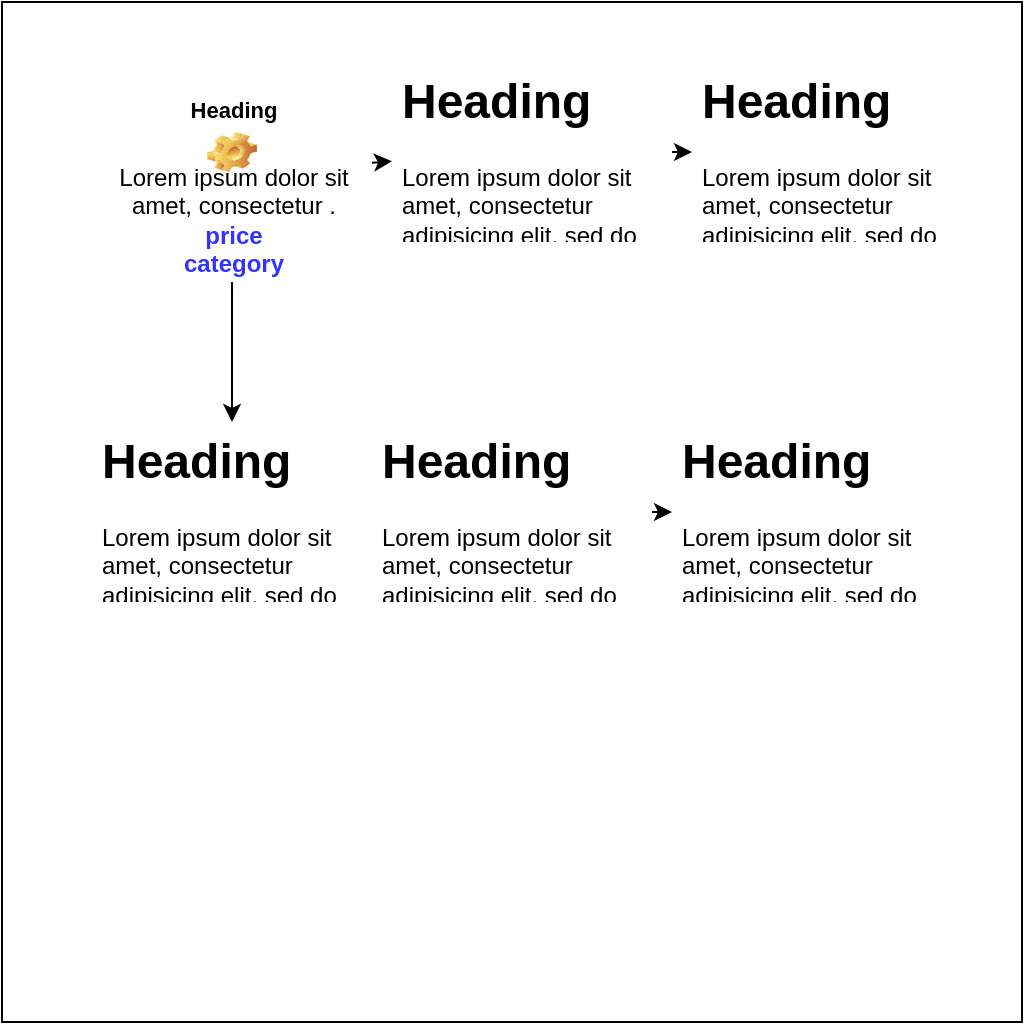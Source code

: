 <mxfile>
    <diagram id="c8qA4YYvw3aSYxI_2mhK" name="Page-1">
        <mxGraphModel dx="626" dy="1474" grid="1" gridSize="10" guides="1" tooltips="1" connect="1" arrows="1" fold="1" page="1" pageScale="1" pageWidth="850" pageHeight="1100" math="0" shadow="0">
            <root>
                <mxCell id="0"/>
                <mxCell id="1" parent="0"/>
                <mxCell id="2" value="" style="whiteSpace=wrap;html=1;aspect=fixed;" parent="1" vertex="1">
                    <mxGeometry x="55" y="-100" width="510" height="510" as="geometry"/>
                </mxCell>
                <mxCell id="8" value="" style="edgeStyle=none;html=1;" parent="1" source="4" target="7" edge="1">
                    <mxGeometry relative="1" as="geometry"/>
                </mxCell>
                <mxCell id="14" value="" style="edgeStyle=none;html=1;" parent="1" source="4" target="13" edge="1">
                    <mxGeometry relative="1" as="geometry"/>
                </mxCell>
                <mxCell id="4" value="&lt;h1 style=&quot;text-align: center;&quot;&gt;&lt;font style=&quot;font-size: 11px;&quot;&gt;Heading&lt;/font&gt;&lt;/h1&gt;&lt;div style=&quot;text-align: center;&quot;&gt;&lt;span style=&quot;background-color: initial;&quot;&gt;Lorem ipsum dolor sit amet, consectetur .&lt;/span&gt;&lt;br&gt;&lt;/div&gt;&lt;div style=&quot;text-align: center;&quot;&gt;&lt;b&gt;&lt;font color=&quot;#3333ff&quot;&gt;price&lt;/font&gt;&lt;/b&gt;&lt;/div&gt;&lt;div style=&quot;text-align: center;&quot;&gt;&lt;b&gt;&lt;font color=&quot;#3333ff&quot;&gt;category&lt;/font&gt;&lt;/b&gt;&lt;/div&gt;" style="text;html=1;strokeColor=none;fillColor=none;spacing=5;spacingTop=-20;whiteSpace=wrap;overflow=hidden;rounded=0;" parent="1" vertex="1">
                    <mxGeometry x="100" y="-70" width="140" height="110" as="geometry"/>
                </mxCell>
                <mxCell id="10" value="" style="edgeStyle=none;html=1;" parent="1" source="7" target="9" edge="1">
                    <mxGeometry relative="1" as="geometry"/>
                </mxCell>
                <mxCell id="7" value="&lt;h1&gt;Heading&lt;/h1&gt;&lt;p&gt;Lorem ipsum dolor sit amet, consectetur adipisicing elit, sed do eiusmod tempor incididunt ut labore et dolore magna aliqua.&lt;/p&gt;" style="text;html=1;strokeColor=none;fillColor=none;spacing=5;spacingTop=-20;whiteSpace=wrap;overflow=hidden;rounded=0;" parent="1" vertex="1">
                    <mxGeometry x="250" y="-70" width="140" height="90" as="geometry"/>
                </mxCell>
                <mxCell id="9" value="&lt;h1&gt;Heading&lt;/h1&gt;&lt;p&gt;Lorem ipsum dolor sit amet, consectetur adipisicing elit, sed do eiusmod tempor incididunt ut labore et dolore magna aliqua.&lt;/p&gt;" style="text;html=1;strokeColor=none;fillColor=none;spacing=5;spacingTop=-20;whiteSpace=wrap;overflow=hidden;rounded=0;" parent="1" vertex="1">
                    <mxGeometry x="400" y="-70" width="140" height="90" as="geometry"/>
                </mxCell>
                <mxCell id="17" value="" style="edgeStyle=none;html=1;" parent="1" source="13" target="16" edge="1">
                    <mxGeometry relative="1" as="geometry"/>
                </mxCell>
                <mxCell id="13" value="&lt;h1&gt;Heading&lt;/h1&gt;&lt;p&gt;Lorem ipsum dolor sit amet, consectetur adipisicing elit, sed do eiusmod tempor incididunt ut labore et dolore magna aliqua.&lt;/p&gt;" style="text;html=1;strokeColor=none;fillColor=none;spacing=5;spacingTop=-20;whiteSpace=wrap;overflow=hidden;rounded=0;" parent="1" vertex="1">
                    <mxGeometry x="100" y="110" width="140" height="90" as="geometry"/>
                </mxCell>
                <mxCell id="19" value="" style="edgeStyle=none;html=1;" parent="1" source="16" target="18" edge="1">
                    <mxGeometry relative="1" as="geometry"/>
                </mxCell>
                <mxCell id="16" value="&lt;h1&gt;Heading&lt;/h1&gt;&lt;p&gt;Lorem ipsum dolor sit amet, consectetur adipisicing elit, sed do eiusmod tempor incididunt ut labore et dolore magna aliqua.&lt;/p&gt;" style="text;html=1;strokeColor=none;fillColor=none;spacing=5;spacingTop=-20;whiteSpace=wrap;overflow=hidden;rounded=0;" parent="1" vertex="1">
                    <mxGeometry x="240" y="110" width="140" height="90" as="geometry"/>
                </mxCell>
                <mxCell id="18" value="&lt;h1&gt;Heading&lt;/h1&gt;&lt;p&gt;Lorem ipsum dolor sit amet, consectetur adipisicing elit, sed do eiusmod tempor incididunt ut labore et dolore magna aliqua.&lt;/p&gt;" style="text;html=1;strokeColor=none;fillColor=none;spacing=5;spacingTop=-20;whiteSpace=wrap;overflow=hidden;rounded=0;" parent="1" vertex="1">
                    <mxGeometry x="390" y="110" width="140" height="90" as="geometry"/>
                </mxCell>
                <mxCell id="20" value="" style="shape=image;html=1;verticalLabelPosition=bottom;verticalAlign=top;imageAspect=0;image=img/clipart/Gear_128x128.png;fontSize=11;" vertex="1" parent="1">
                    <mxGeometry x="157.5" y="-35" width="25" height="20" as="geometry"/>
                </mxCell>
            </root>
        </mxGraphModel>
    </diagram>
</mxfile>